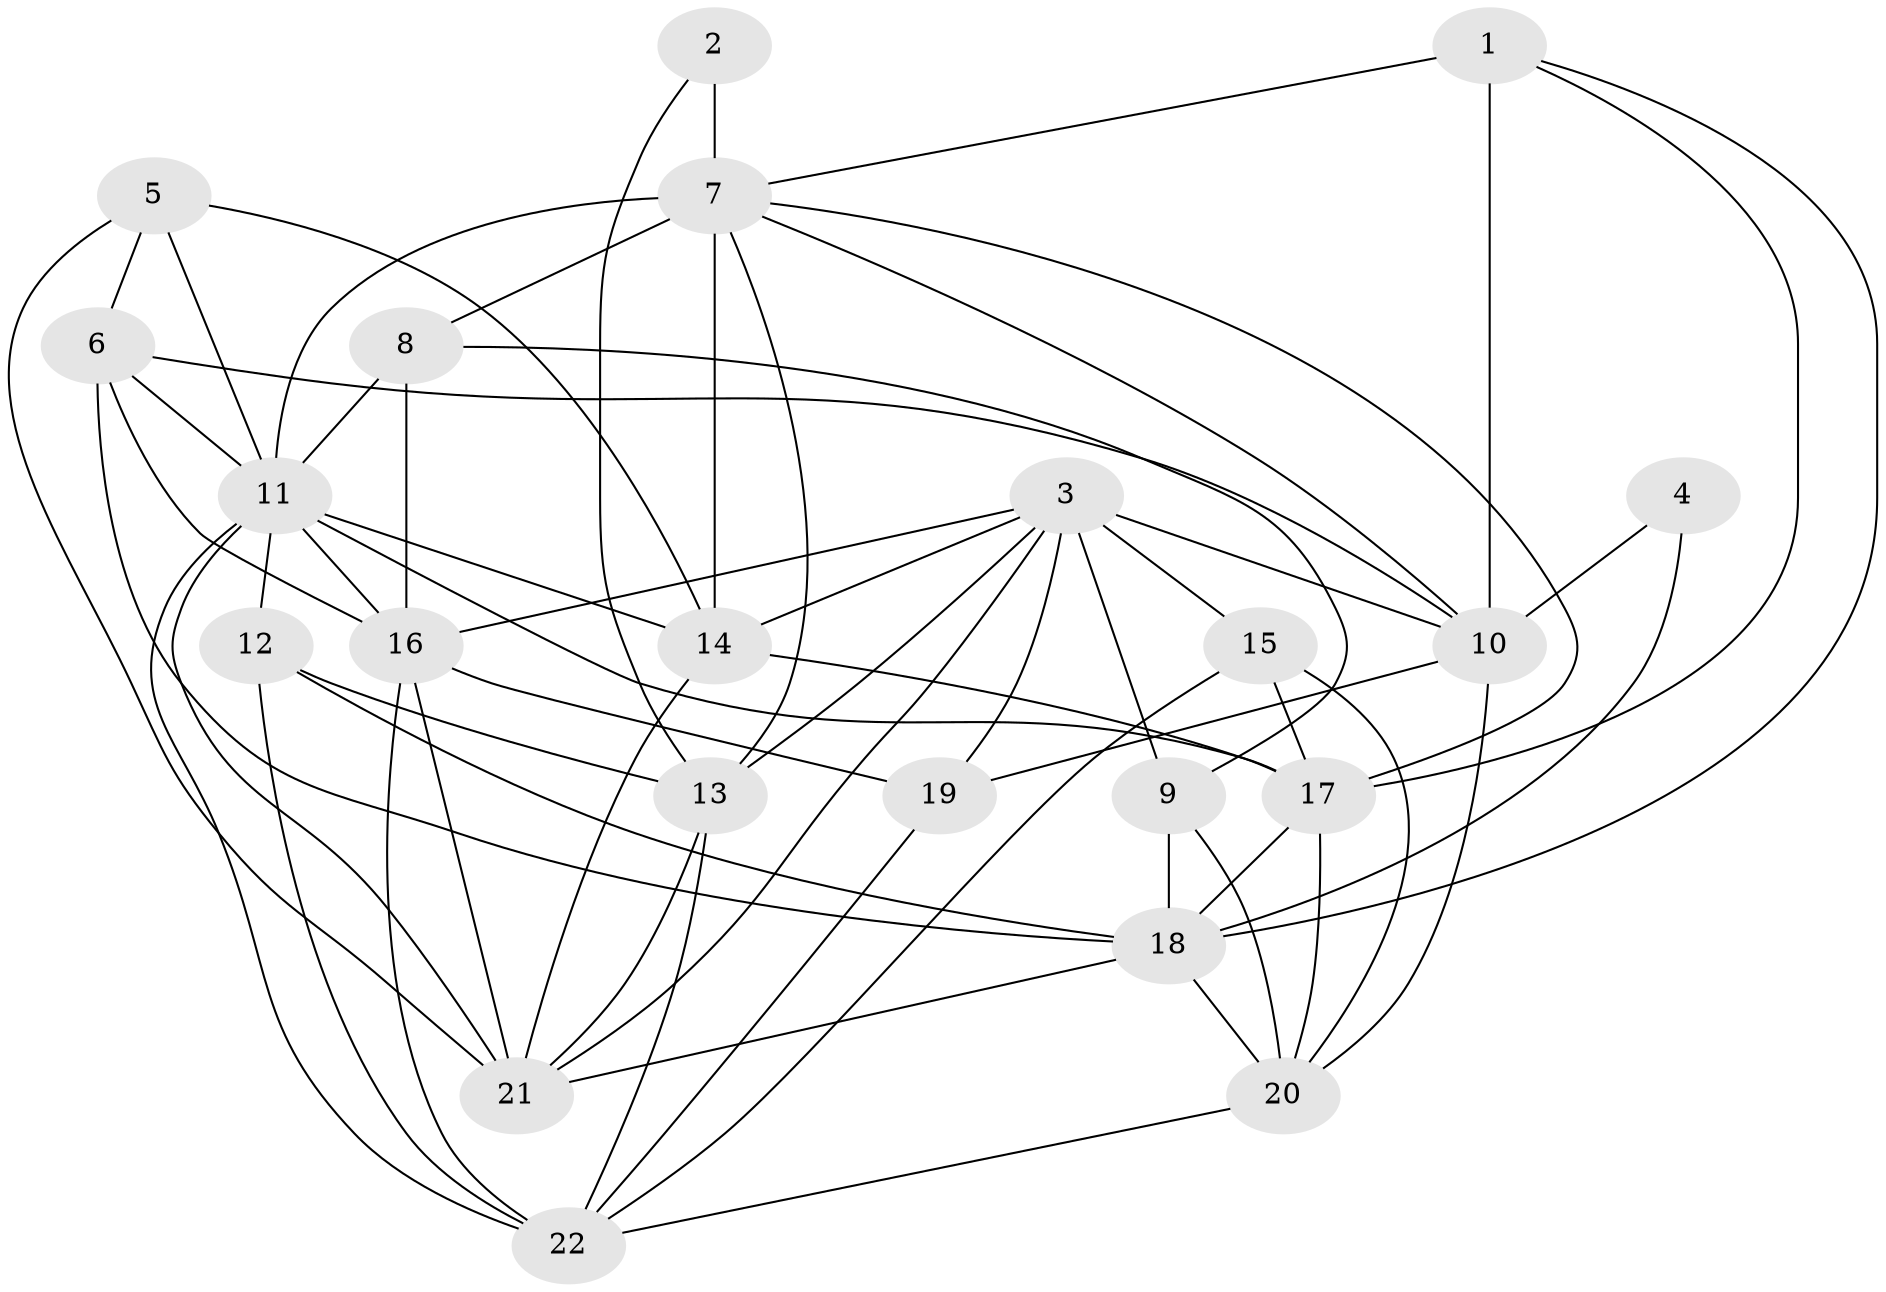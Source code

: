 // original degree distribution, {3: 0.2835820895522388, 8: 0.014925373134328358, 2: 0.11940298507462686, 6: 0.11940298507462686, 5: 0.13432835820895522, 4: 0.29850746268656714, 7: 0.029850746268656716}
// Generated by graph-tools (version 1.1) at 2025/37/03/04/25 23:37:10]
// undirected, 22 vertices, 62 edges
graph export_dot {
  node [color=gray90,style=filled];
  1;
  2;
  3;
  4;
  5;
  6;
  7;
  8;
  9;
  10;
  11;
  12;
  13;
  14;
  15;
  16;
  17;
  18;
  19;
  20;
  21;
  22;
  1 -- 7 [weight=1.0];
  1 -- 10 [weight=2.0];
  1 -- 17 [weight=1.0];
  1 -- 18 [weight=1.0];
  2 -- 7 [weight=2.0];
  2 -- 13 [weight=1.0];
  3 -- 9 [weight=1.0];
  3 -- 10 [weight=1.0];
  3 -- 13 [weight=1.0];
  3 -- 14 [weight=2.0];
  3 -- 15 [weight=3.0];
  3 -- 16 [weight=1.0];
  3 -- 19 [weight=1.0];
  3 -- 21 [weight=1.0];
  4 -- 10 [weight=2.0];
  4 -- 18 [weight=1.0];
  5 -- 6 [weight=1.0];
  5 -- 11 [weight=1.0];
  5 -- 14 [weight=1.0];
  5 -- 21 [weight=1.0];
  6 -- 10 [weight=1.0];
  6 -- 11 [weight=2.0];
  6 -- 16 [weight=1.0];
  6 -- 18 [weight=3.0];
  7 -- 8 [weight=3.0];
  7 -- 10 [weight=2.0];
  7 -- 11 [weight=2.0];
  7 -- 13 [weight=1.0];
  7 -- 14 [weight=1.0];
  7 -- 17 [weight=1.0];
  8 -- 9 [weight=1.0];
  8 -- 11 [weight=1.0];
  8 -- 16 [weight=1.0];
  9 -- 18 [weight=1.0];
  9 -- 20 [weight=1.0];
  10 -- 19 [weight=1.0];
  10 -- 20 [weight=1.0];
  11 -- 12 [weight=2.0];
  11 -- 14 [weight=1.0];
  11 -- 16 [weight=2.0];
  11 -- 17 [weight=1.0];
  11 -- 21 [weight=1.0];
  11 -- 22 [weight=1.0];
  12 -- 13 [weight=1.0];
  12 -- 18 [weight=1.0];
  12 -- 22 [weight=1.0];
  13 -- 21 [weight=1.0];
  13 -- 22 [weight=1.0];
  14 -- 17 [weight=2.0];
  14 -- 21 [weight=1.0];
  15 -- 17 [weight=1.0];
  15 -- 20 [weight=1.0];
  15 -- 22 [weight=1.0];
  16 -- 19 [weight=1.0];
  16 -- 21 [weight=3.0];
  16 -- 22 [weight=2.0];
  17 -- 18 [weight=1.0];
  17 -- 20 [weight=1.0];
  18 -- 20 [weight=2.0];
  18 -- 21 [weight=1.0];
  19 -- 22 [weight=1.0];
  20 -- 22 [weight=1.0];
}
